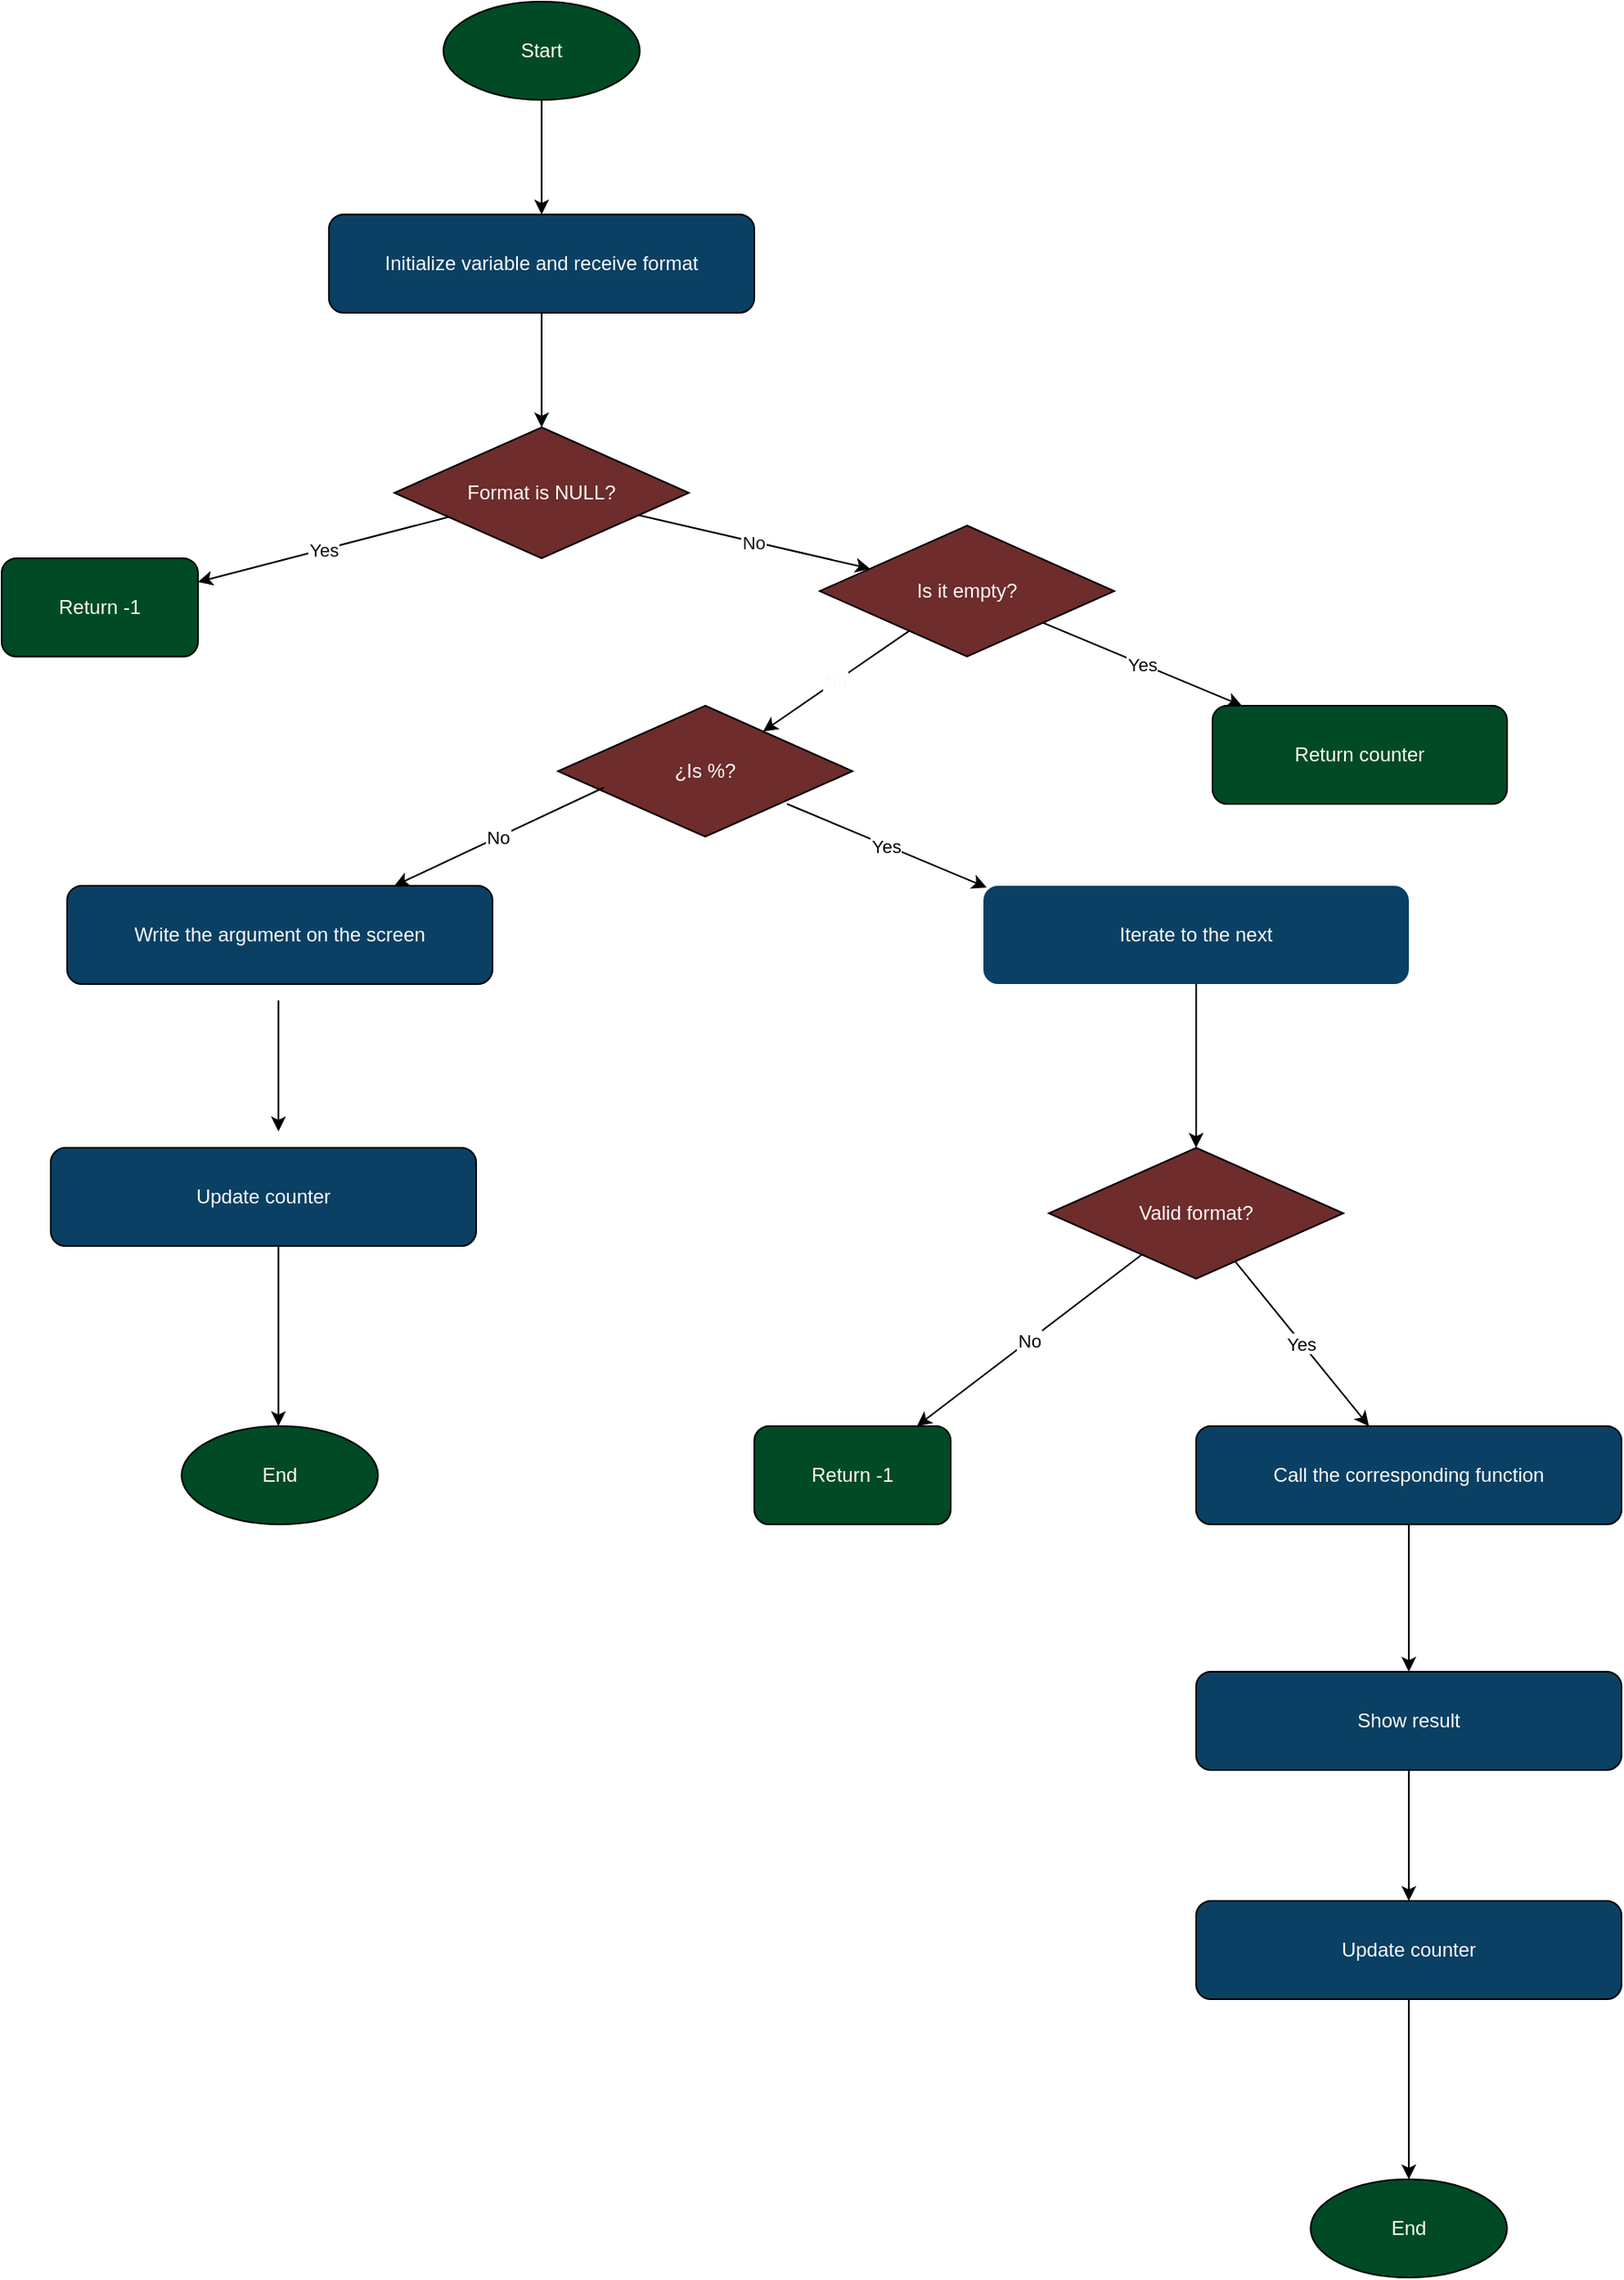 <mxfile version="24.9.2">
  <diagram name="Improved Flowchart v2" id="UyFhluYJamQ4z4O2cick">
    <mxGraphModel dx="1514" dy="1014" grid="1" gridSize="10" guides="1" tooltips="1" connect="1" arrows="1" fold="1" page="1" pageScale="1" pageWidth="850" pageHeight="1100" math="0" shadow="0">
      <root>
        <mxCell id="0" />
        <mxCell id="1" parent="0" />
        <mxCell id="aU6WxrNx5-PwLMr71uLT-10" value="&lt;font color=&quot;#fcfcfc&quot;&gt;Start&lt;/font&gt;" style="ellipse;whiteSpace=wrap;html=1;fillColor=#004A25;" vertex="1" parent="1">
          <mxGeometry x="760" y="200" width="120" height="60" as="geometry" />
        </mxCell>
        <mxCell id="aU6WxrNx5-PwLMr71uLT-11" value="Initialize variable and receive format" style="rounded=1;whiteSpace=wrap;html=1;fillColor=#0A4063;fontColor=#FAFAFA;" vertex="1" parent="1">
          <mxGeometry x="690" y="330" width="260" height="60" as="geometry" />
        </mxCell>
        <mxCell id="aU6WxrNx5-PwLMr71uLT-12" value="Format is NULL?" style="rhombus;whiteSpace=wrap;html=1;fillColor=#6E2C2C;fontColor=#FAFAFA;" vertex="1" parent="1">
          <mxGeometry x="730" y="460" width="180" height="80" as="geometry" />
        </mxCell>
        <mxCell id="aU6WxrNx5-PwLMr71uLT-13" value="Return -1" style="rounded=1;whiteSpace=wrap;html=1;fillColor=#004A25;gradientColor=none;fontColor=#FAFAFA;" vertex="1" parent="1">
          <mxGeometry x="490" y="540" width="120" height="60" as="geometry" />
        </mxCell>
        <mxCell id="aU6WxrNx5-PwLMr71uLT-14" value="Is it empty?" style="rhombus;whiteSpace=wrap;html=1;fillColor=#6E2C2C;fontColor=#FAFAFA;" vertex="1" parent="1">
          <mxGeometry x="990" y="520" width="180" height="80" as="geometry" />
        </mxCell>
        <mxCell id="aU6WxrNx5-PwLMr71uLT-15" value="&lt;font&gt;Return counter&lt;/font&gt;" style="rounded=1;whiteSpace=wrap;html=1;fillColor=#004A25;fontColor=#FAFAFA;" vertex="1" parent="1">
          <mxGeometry x="1230" y="630" width="180" height="60" as="geometry" />
        </mxCell>
        <mxCell id="aU6WxrNx5-PwLMr71uLT-16" value="¿Is %?" style="rhombus;whiteSpace=wrap;html=1;fillColor=#6E2C2C;fontColor=#FAFAFA;" vertex="1" parent="1">
          <mxGeometry x="830" y="630" width="180" height="80" as="geometry" />
        </mxCell>
        <mxCell id="aU6WxrNx5-PwLMr71uLT-17" value="Iterate to the next" style="rounded=1;whiteSpace=wrap;html=1;fillColor=#0A4063;strokeColor=none;fontColor=#FAFAFA;" vertex="1" parent="1">
          <mxGeometry x="1090" y="740" width="260" height="60" as="geometry" />
        </mxCell>
        <mxCell id="aU6WxrNx5-PwLMr71uLT-18" value="Valid format?" style="rhombus;whiteSpace=wrap;html=1;fillColor=#6E2C2C;gradientColor=none;fontColor=#FAFAFA;" vertex="1" parent="1">
          <mxGeometry x="1130" y="900" width="180" height="80" as="geometry" />
        </mxCell>
        <mxCell id="aU6WxrNx5-PwLMr71uLT-20" value="Call the corresponding function" style="rounded=1;whiteSpace=wrap;html=1;fillColor=#0A4063;fontColor=#FAFAFA;" vertex="1" parent="1">
          <mxGeometry x="1220" y="1070" width="260" height="60" as="geometry" />
        </mxCell>
        <mxCell id="aU6WxrNx5-PwLMr71uLT-21" value="Show result" style="rounded=1;whiteSpace=wrap;html=1;fillColor=#0A4063;fontColor=#FAFAFA;" vertex="1" parent="1">
          <mxGeometry x="1220" y="1220" width="260" height="60" as="geometry" />
        </mxCell>
        <mxCell id="aU6WxrNx5-PwLMr71uLT-22" value="Update counter" style="rounded=1;whiteSpace=wrap;html=1;fillColor=#0A4063;fontColor=#FAFAFA;" vertex="1" parent="1">
          <mxGeometry x="1220" y="1360" width="260" height="60" as="geometry" />
        </mxCell>
        <mxCell id="aU6WxrNx5-PwLMr71uLT-24" style="fontColor=#FAFAFA;" edge="1" parent="1" source="aU6WxrNx5-PwLMr71uLT-10" target="aU6WxrNx5-PwLMr71uLT-11">
          <mxGeometry relative="1" as="geometry" />
        </mxCell>
        <mxCell id="aU6WxrNx5-PwLMr71uLT-25" style="fontColor=#FAFAFA;" edge="1" parent="1" source="aU6WxrNx5-PwLMr71uLT-11" target="aU6WxrNx5-PwLMr71uLT-12">
          <mxGeometry relative="1" as="geometry" />
        </mxCell>
        <mxCell id="aU6WxrNx5-PwLMr71uLT-26" value="Yes" style="fontColor=#0A0A0A;" edge="1" parent="1" source="aU6WxrNx5-PwLMr71uLT-12" target="aU6WxrNx5-PwLMr71uLT-13">
          <mxGeometry x="-0.008" relative="1" as="geometry">
            <mxPoint x="670" y="610" as="targetPoint" />
            <mxPoint as="offset" />
          </mxGeometry>
        </mxCell>
        <mxCell id="aU6WxrNx5-PwLMr71uLT-27" value="No" style="fontColor=#141414;" edge="1" parent="1" source="aU6WxrNx5-PwLMr71uLT-12" target="aU6WxrNx5-PwLMr71uLT-14">
          <mxGeometry relative="1" as="geometry" />
        </mxCell>
        <mxCell id="aU6WxrNx5-PwLMr71uLT-28" value="Yes" style="fontColor=#050505;" edge="1" parent="1" source="aU6WxrNx5-PwLMr71uLT-14" target="aU6WxrNx5-PwLMr71uLT-15">
          <mxGeometry x="0.005" relative="1" as="geometry">
            <mxPoint as="offset" />
          </mxGeometry>
        </mxCell>
        <mxCell id="aU6WxrNx5-PwLMr71uLT-29" value="No" style="fontColor=#FAFAFA;" edge="1" parent="1" source="aU6WxrNx5-PwLMr71uLT-14" target="aU6WxrNx5-PwLMr71uLT-16">
          <mxGeometry x="0.002" relative="1" as="geometry">
            <mxPoint as="offset" />
          </mxGeometry>
        </mxCell>
        <mxCell id="aU6WxrNx5-PwLMr71uLT-30" style="fontColor=#FAFAFA;" edge="1" parent="1" source="aU6WxrNx5-PwLMr71uLT-17" target="aU6WxrNx5-PwLMr71uLT-18">
          <mxGeometry relative="1" as="geometry" />
        </mxCell>
        <mxCell id="aU6WxrNx5-PwLMr71uLT-31" value="No" style="fontColor=#000000;" edge="1" parent="1" source="aU6WxrNx5-PwLMr71uLT-18">
          <mxGeometry x="-0.003" relative="1" as="geometry">
            <mxPoint x="1049.375" y="1070.0" as="targetPoint" />
            <mxPoint as="offset" />
          </mxGeometry>
        </mxCell>
        <mxCell id="aU6WxrNx5-PwLMr71uLT-32" value="Yes" style="fontColor=#000000;" edge="1" parent="1" source="aU6WxrNx5-PwLMr71uLT-18" target="aU6WxrNx5-PwLMr71uLT-20">
          <mxGeometry x="-0.003" relative="1" as="geometry">
            <mxPoint as="offset" />
          </mxGeometry>
        </mxCell>
        <mxCell id="aU6WxrNx5-PwLMr71uLT-33" style="fontColor=#FAFAFA;" edge="1" parent="1" source="aU6WxrNx5-PwLMr71uLT-20" target="aU6WxrNx5-PwLMr71uLT-21">
          <mxGeometry relative="1" as="geometry" />
        </mxCell>
        <mxCell id="aU6WxrNx5-PwLMr71uLT-34" style="fontColor=#FAFAFA;" edge="1" parent="1" source="aU6WxrNx5-PwLMr71uLT-21" target="aU6WxrNx5-PwLMr71uLT-22">
          <mxGeometry relative="1" as="geometry" />
        </mxCell>
        <mxCell id="aU6WxrNx5-PwLMr71uLT-35" style="fontColor=#FAFAFA;" edge="1" parent="1" source="aU6WxrNx5-PwLMr71uLT-22">
          <mxGeometry relative="1" as="geometry">
            <mxPoint x="1350" y="1530" as="targetPoint" />
          </mxGeometry>
        </mxCell>
        <mxCell id="aU6WxrNx5-PwLMr71uLT-36" value="Yes" style="fontColor=#000000;" edge="1" parent="1">
          <mxGeometry x="0.001" relative="1" as="geometry">
            <mxPoint x="970" y="690" as="sourcePoint" />
            <mxPoint x="1092" y="741" as="targetPoint" />
            <mxPoint as="offset" />
          </mxGeometry>
        </mxCell>
        <mxCell id="aU6WxrNx5-PwLMr71uLT-37" value="No" style="fontColor=#000000;" edge="1" parent="1">
          <mxGeometry x="0.001" relative="1" as="geometry">
            <mxPoint x="858" y="680" as="sourcePoint" />
            <mxPoint x="730" y="740" as="targetPoint" />
            <mxPoint as="offset" />
          </mxGeometry>
        </mxCell>
        <mxCell id="aU6WxrNx5-PwLMr71uLT-38" value="Write the argument on the screen" style="rounded=1;whiteSpace=wrap;html=1;fillColor=#0A4063;fontColor=#FAFAFA;" vertex="1" parent="1">
          <mxGeometry x="530" y="740" width="260" height="60" as="geometry" />
        </mxCell>
        <mxCell id="aU6WxrNx5-PwLMr71uLT-39" value="Update counter" style="rounded=1;whiteSpace=wrap;html=1;fillColor=#0A4063;fontColor=#FAFAFA;" vertex="1" parent="1">
          <mxGeometry x="520" y="900" width="260" height="60" as="geometry" />
        </mxCell>
        <mxCell id="aU6WxrNx5-PwLMr71uLT-40" style="fontColor=#FAFAFA;" edge="1" parent="1">
          <mxGeometry relative="1" as="geometry">
            <mxPoint x="659.17" y="810" as="sourcePoint" />
            <mxPoint x="659.17" y="890" as="targetPoint" />
            <Array as="points">
              <mxPoint x="659.17" y="830" />
            </Array>
          </mxGeometry>
        </mxCell>
        <mxCell id="aU6WxrNx5-PwLMr71uLT-41" style="fontColor=#FAFAFA;" edge="1" parent="1">
          <mxGeometry relative="1" as="geometry">
            <mxPoint x="659.17" y="960" as="sourcePoint" />
            <mxPoint x="659.17" y="1070" as="targetPoint" />
          </mxGeometry>
        </mxCell>
        <mxCell id="aU6WxrNx5-PwLMr71uLT-42" value="End" style="ellipse;whiteSpace=wrap;html=1;fillColor=#004A25;fontColor=#FAFAFA;" vertex="1" parent="1">
          <mxGeometry x="600" y="1070" width="120" height="60" as="geometry" />
        </mxCell>
        <mxCell id="aU6WxrNx5-PwLMr71uLT-43" value="Return -1" style="rounded=1;whiteSpace=wrap;html=1;fillColor=#004A25;gradientColor=none;fontColor=#FAFAFA;" vertex="1" parent="1">
          <mxGeometry x="950" y="1070" width="120" height="60" as="geometry" />
        </mxCell>
        <mxCell id="aU6WxrNx5-PwLMr71uLT-44" value="End" style="ellipse;whiteSpace=wrap;html=1;fillColor=#004A25;fontColor=#FAFAFA;" vertex="1" parent="1">
          <mxGeometry x="1290" y="1530" width="120" height="60" as="geometry" />
        </mxCell>
      </root>
    </mxGraphModel>
  </diagram>
</mxfile>
